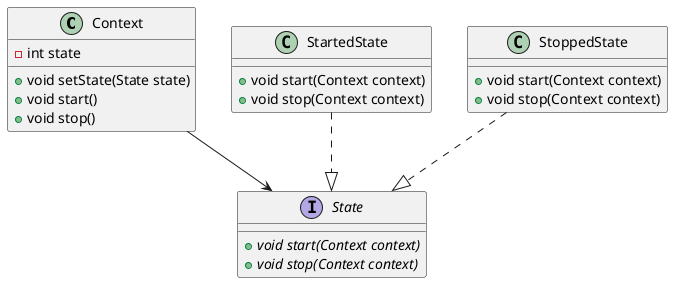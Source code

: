 @startuml
class Context{
   - int state
   + void setState(State state)
   + void start()
   + void stop()
}
interface State{
   + {abstract} void start(Context context)
   + {abstract} void stop(Context context)
}
class StartedState{
   + void start(Context context)
   + void stop(Context context)
}
class StoppedState{
   + void start(Context context)
   + void stop(Context context)
}
StartedState ..|> State
StoppedState ..|> State
Context-->State
@enduml
